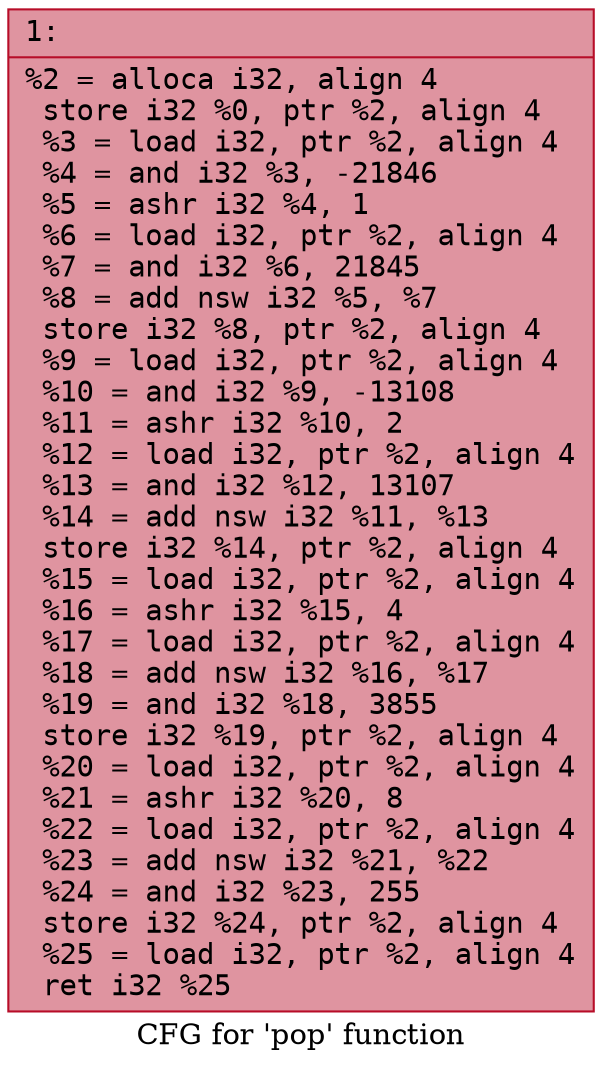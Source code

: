 digraph "CFG for 'pop' function" {
	label="CFG for 'pop' function";

	Node0x600000a50190 [shape=record,color="#b70d28ff", style=filled, fillcolor="#b70d2870" fontname="Courier",label="{1:\l|  %2 = alloca i32, align 4\l  store i32 %0, ptr %2, align 4\l  %3 = load i32, ptr %2, align 4\l  %4 = and i32 %3, -21846\l  %5 = ashr i32 %4, 1\l  %6 = load i32, ptr %2, align 4\l  %7 = and i32 %6, 21845\l  %8 = add nsw i32 %5, %7\l  store i32 %8, ptr %2, align 4\l  %9 = load i32, ptr %2, align 4\l  %10 = and i32 %9, -13108\l  %11 = ashr i32 %10, 2\l  %12 = load i32, ptr %2, align 4\l  %13 = and i32 %12, 13107\l  %14 = add nsw i32 %11, %13\l  store i32 %14, ptr %2, align 4\l  %15 = load i32, ptr %2, align 4\l  %16 = ashr i32 %15, 4\l  %17 = load i32, ptr %2, align 4\l  %18 = add nsw i32 %16, %17\l  %19 = and i32 %18, 3855\l  store i32 %19, ptr %2, align 4\l  %20 = load i32, ptr %2, align 4\l  %21 = ashr i32 %20, 8\l  %22 = load i32, ptr %2, align 4\l  %23 = add nsw i32 %21, %22\l  %24 = and i32 %23, 255\l  store i32 %24, ptr %2, align 4\l  %25 = load i32, ptr %2, align 4\l  ret i32 %25\l}"];
}
